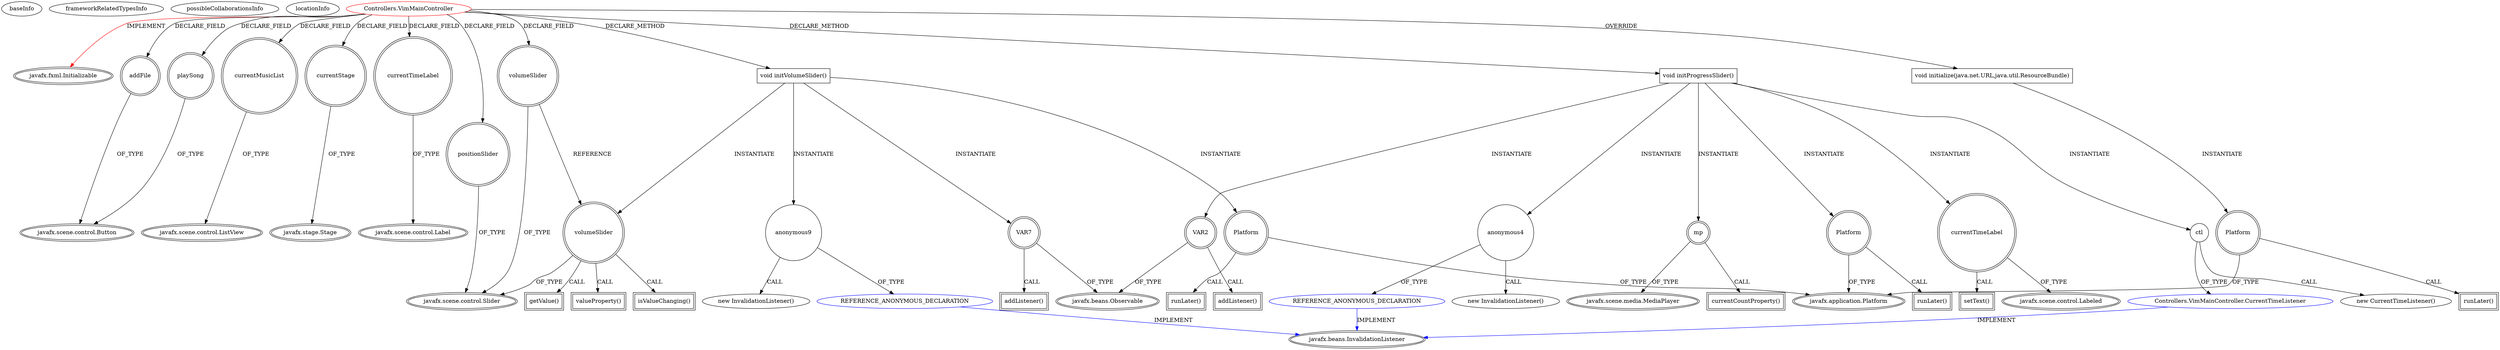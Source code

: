 digraph {
baseInfo[graphId=314,category="extension_graph",isAnonymous=false,possibleRelation=true]
frameworkRelatedTypesInfo[0="javafx.fxml.Initializable"]
possibleCollaborationsInfo[0="314~CLIENT_METHOD_DECLARATION-INSTANTIATION-~javafx.fxml.Initializable ~javafx.beans.InvalidationListener ~false~true"]
locationInfo[projectName="Daniel-Cristian-MusicPlayerStuff",filePath="/Daniel-Cristian-MusicPlayerStuff/MusicPlayerStuff-master/src/Controllers/VimMainController.java",contextSignature="VimMainController",graphId="314"]
0[label="Controllers.VimMainController",vertexType="ROOT_CLIENT_CLASS_DECLARATION",isFrameworkType=false,color=red]
1[label="javafx.fxml.Initializable",vertexType="FRAMEWORK_INTERFACE_TYPE",isFrameworkType=true,peripheries=2]
2[label="addFile",vertexType="FIELD_DECLARATION",isFrameworkType=true,peripheries=2,shape=circle]
3[label="javafx.scene.control.Button",vertexType="FRAMEWORK_CLASS_TYPE",isFrameworkType=true,peripheries=2]
4[label="currentMusicList",vertexType="FIELD_DECLARATION",isFrameworkType=true,peripheries=2,shape=circle]
5[label="javafx.scene.control.ListView",vertexType="FRAMEWORK_CLASS_TYPE",isFrameworkType=true,peripheries=2]
6[label="currentStage",vertexType="FIELD_DECLARATION",isFrameworkType=true,peripheries=2,shape=circle]
7[label="javafx.stage.Stage",vertexType="FRAMEWORK_CLASS_TYPE",isFrameworkType=true,peripheries=2]
8[label="currentTimeLabel",vertexType="FIELD_DECLARATION",isFrameworkType=true,peripheries=2,shape=circle]
9[label="javafx.scene.control.Label",vertexType="FRAMEWORK_CLASS_TYPE",isFrameworkType=true,peripheries=2]
10[label="playSong",vertexType="FIELD_DECLARATION",isFrameworkType=true,peripheries=2,shape=circle]
12[label="positionSlider",vertexType="FIELD_DECLARATION",isFrameworkType=true,peripheries=2,shape=circle]
13[label="javafx.scene.control.Slider",vertexType="FRAMEWORK_CLASS_TYPE",isFrameworkType=true,peripheries=2]
14[label="volumeSlider",vertexType="FIELD_DECLARATION",isFrameworkType=true,peripheries=2,shape=circle]
16[label="void initialize(java.net.URL,java.util.ResourceBundle)",vertexType="OVERRIDING_METHOD_DECLARATION",isFrameworkType=false,shape=box]
17[label="Platform",vertexType="VARIABLE_EXPRESION",isFrameworkType=true,peripheries=2,shape=circle]
19[label="javafx.application.Platform",vertexType="FRAMEWORK_CLASS_TYPE",isFrameworkType=true,peripheries=2]
18[label="runLater()",vertexType="INSIDE_CALL",isFrameworkType=true,peripheries=2,shape=box]
20[label="void initProgressSlider()",vertexType="CLIENT_METHOD_DECLARATION",isFrameworkType=false,shape=box]
22[label="ctl",vertexType="VARIABLE_EXPRESION",isFrameworkType=false,shape=circle]
23[label="Controllers.VimMainController.CurrentTimeListener",vertexType="REFERENCE_CLIENT_CLASS_DECLARATION",isFrameworkType=false,color=blue]
24[label="javafx.beans.InvalidationListener",vertexType="FRAMEWORK_INTERFACE_TYPE",isFrameworkType=true,peripheries=2]
21[label="new CurrentTimeListener()",vertexType="CONSTRUCTOR_CALL",isFrameworkType=false]
25[label="VAR2",vertexType="VARIABLE_EXPRESION",isFrameworkType=true,peripheries=2,shape=circle]
27[label="javafx.beans.Observable",vertexType="FRAMEWORK_INTERFACE_TYPE",isFrameworkType=true,peripheries=2]
26[label="addListener()",vertexType="INSIDE_CALL",isFrameworkType=true,peripheries=2,shape=box]
28[label="mp",vertexType="VARIABLE_EXPRESION",isFrameworkType=true,peripheries=2,shape=circle]
30[label="javafx.scene.media.MediaPlayer",vertexType="FRAMEWORK_CLASS_TYPE",isFrameworkType=true,peripheries=2]
29[label="currentCountProperty()",vertexType="INSIDE_CALL",isFrameworkType=true,peripheries=2,shape=box]
32[label="anonymous4",vertexType="VARIABLE_EXPRESION",isFrameworkType=false,shape=circle]
33[label="REFERENCE_ANONYMOUS_DECLARATION",vertexType="REFERENCE_ANONYMOUS_DECLARATION",isFrameworkType=false,color=blue]
31[label="new InvalidationListener()",vertexType="CONSTRUCTOR_CALL",isFrameworkType=false]
35[label="Platform",vertexType="VARIABLE_EXPRESION",isFrameworkType=true,peripheries=2,shape=circle]
36[label="runLater()",vertexType="INSIDE_CALL",isFrameworkType=true,peripheries=2,shape=box]
38[label="currentTimeLabel",vertexType="VARIABLE_EXPRESION",isFrameworkType=true,peripheries=2,shape=circle]
40[label="javafx.scene.control.Labeled",vertexType="FRAMEWORK_CLASS_TYPE",isFrameworkType=true,peripheries=2]
39[label="setText()",vertexType="INSIDE_CALL",isFrameworkType=true,peripheries=2,shape=box]
41[label="void initVolumeSlider()",vertexType="CLIENT_METHOD_DECLARATION",isFrameworkType=false,shape=box]
42[label="VAR7",vertexType="VARIABLE_EXPRESION",isFrameworkType=true,peripheries=2,shape=circle]
43[label="addListener()",vertexType="INSIDE_CALL",isFrameworkType=true,peripheries=2,shape=box]
45[label="volumeSlider",vertexType="VARIABLE_EXPRESION",isFrameworkType=true,peripheries=2,shape=circle]
46[label="valueProperty()",vertexType="INSIDE_CALL",isFrameworkType=true,peripheries=2,shape=box]
49[label="anonymous9",vertexType="VARIABLE_EXPRESION",isFrameworkType=false,shape=circle]
50[label="REFERENCE_ANONYMOUS_DECLARATION",vertexType="REFERENCE_ANONYMOUS_DECLARATION",isFrameworkType=false,color=blue]
48[label="new InvalidationListener()",vertexType="CONSTRUCTOR_CALL",isFrameworkType=false]
52[label="Platform",vertexType="VARIABLE_EXPRESION",isFrameworkType=true,peripheries=2,shape=circle]
53[label="runLater()",vertexType="INSIDE_CALL",isFrameworkType=true,peripheries=2,shape=box]
56[label="isValueChanging()",vertexType="INSIDE_CALL",isFrameworkType=true,peripheries=2,shape=box]
58[label="getValue()",vertexType="INSIDE_CALL",isFrameworkType=true,peripheries=2,shape=box]
0->1[label="IMPLEMENT",color=red]
0->2[label="DECLARE_FIELD"]
2->3[label="OF_TYPE"]
0->4[label="DECLARE_FIELD"]
4->5[label="OF_TYPE"]
0->6[label="DECLARE_FIELD"]
6->7[label="OF_TYPE"]
0->8[label="DECLARE_FIELD"]
8->9[label="OF_TYPE"]
0->10[label="DECLARE_FIELD"]
10->3[label="OF_TYPE"]
0->12[label="DECLARE_FIELD"]
12->13[label="OF_TYPE"]
0->14[label="DECLARE_FIELD"]
14->13[label="OF_TYPE"]
0->16[label="OVERRIDE"]
16->17[label="INSTANTIATE"]
17->19[label="OF_TYPE"]
17->18[label="CALL"]
0->20[label="DECLARE_METHOD"]
20->22[label="INSTANTIATE"]
23->24[label="IMPLEMENT",color=blue]
22->23[label="OF_TYPE"]
22->21[label="CALL"]
20->25[label="INSTANTIATE"]
25->27[label="OF_TYPE"]
25->26[label="CALL"]
20->28[label="INSTANTIATE"]
28->30[label="OF_TYPE"]
28->29[label="CALL"]
20->32[label="INSTANTIATE"]
33->24[label="IMPLEMENT",color=blue]
32->33[label="OF_TYPE"]
32->31[label="CALL"]
20->35[label="INSTANTIATE"]
35->19[label="OF_TYPE"]
35->36[label="CALL"]
20->38[label="INSTANTIATE"]
38->40[label="OF_TYPE"]
38->39[label="CALL"]
0->41[label="DECLARE_METHOD"]
41->42[label="INSTANTIATE"]
42->27[label="OF_TYPE"]
42->43[label="CALL"]
41->45[label="INSTANTIATE"]
14->45[label="REFERENCE"]
45->13[label="OF_TYPE"]
45->46[label="CALL"]
41->49[label="INSTANTIATE"]
50->24[label="IMPLEMENT",color=blue]
49->50[label="OF_TYPE"]
49->48[label="CALL"]
41->52[label="INSTANTIATE"]
52->19[label="OF_TYPE"]
52->53[label="CALL"]
45->56[label="CALL"]
45->58[label="CALL"]
}
